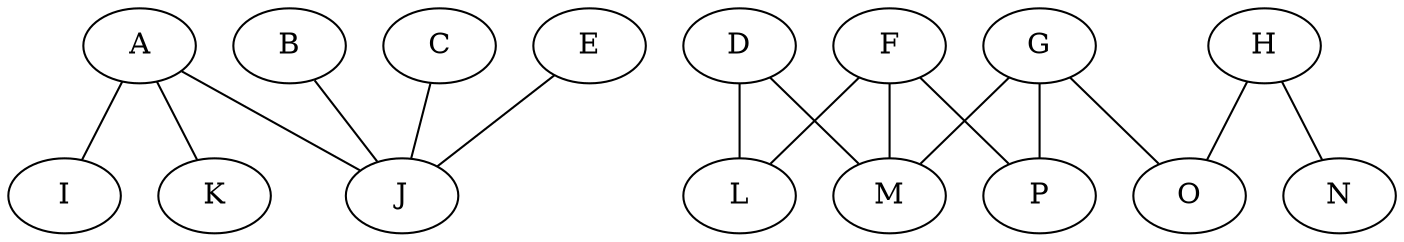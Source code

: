strict graph "6MaximumMatching" {
	A -- I
	A -- J
	A -- K
	B -- J
	C -- J
	D -- L
	D -- M
	E -- J
	F -- L
	F -- M
	F -- P
	G -- M
	G -- O
	G -- P
	H -- N
	H -- O
}
